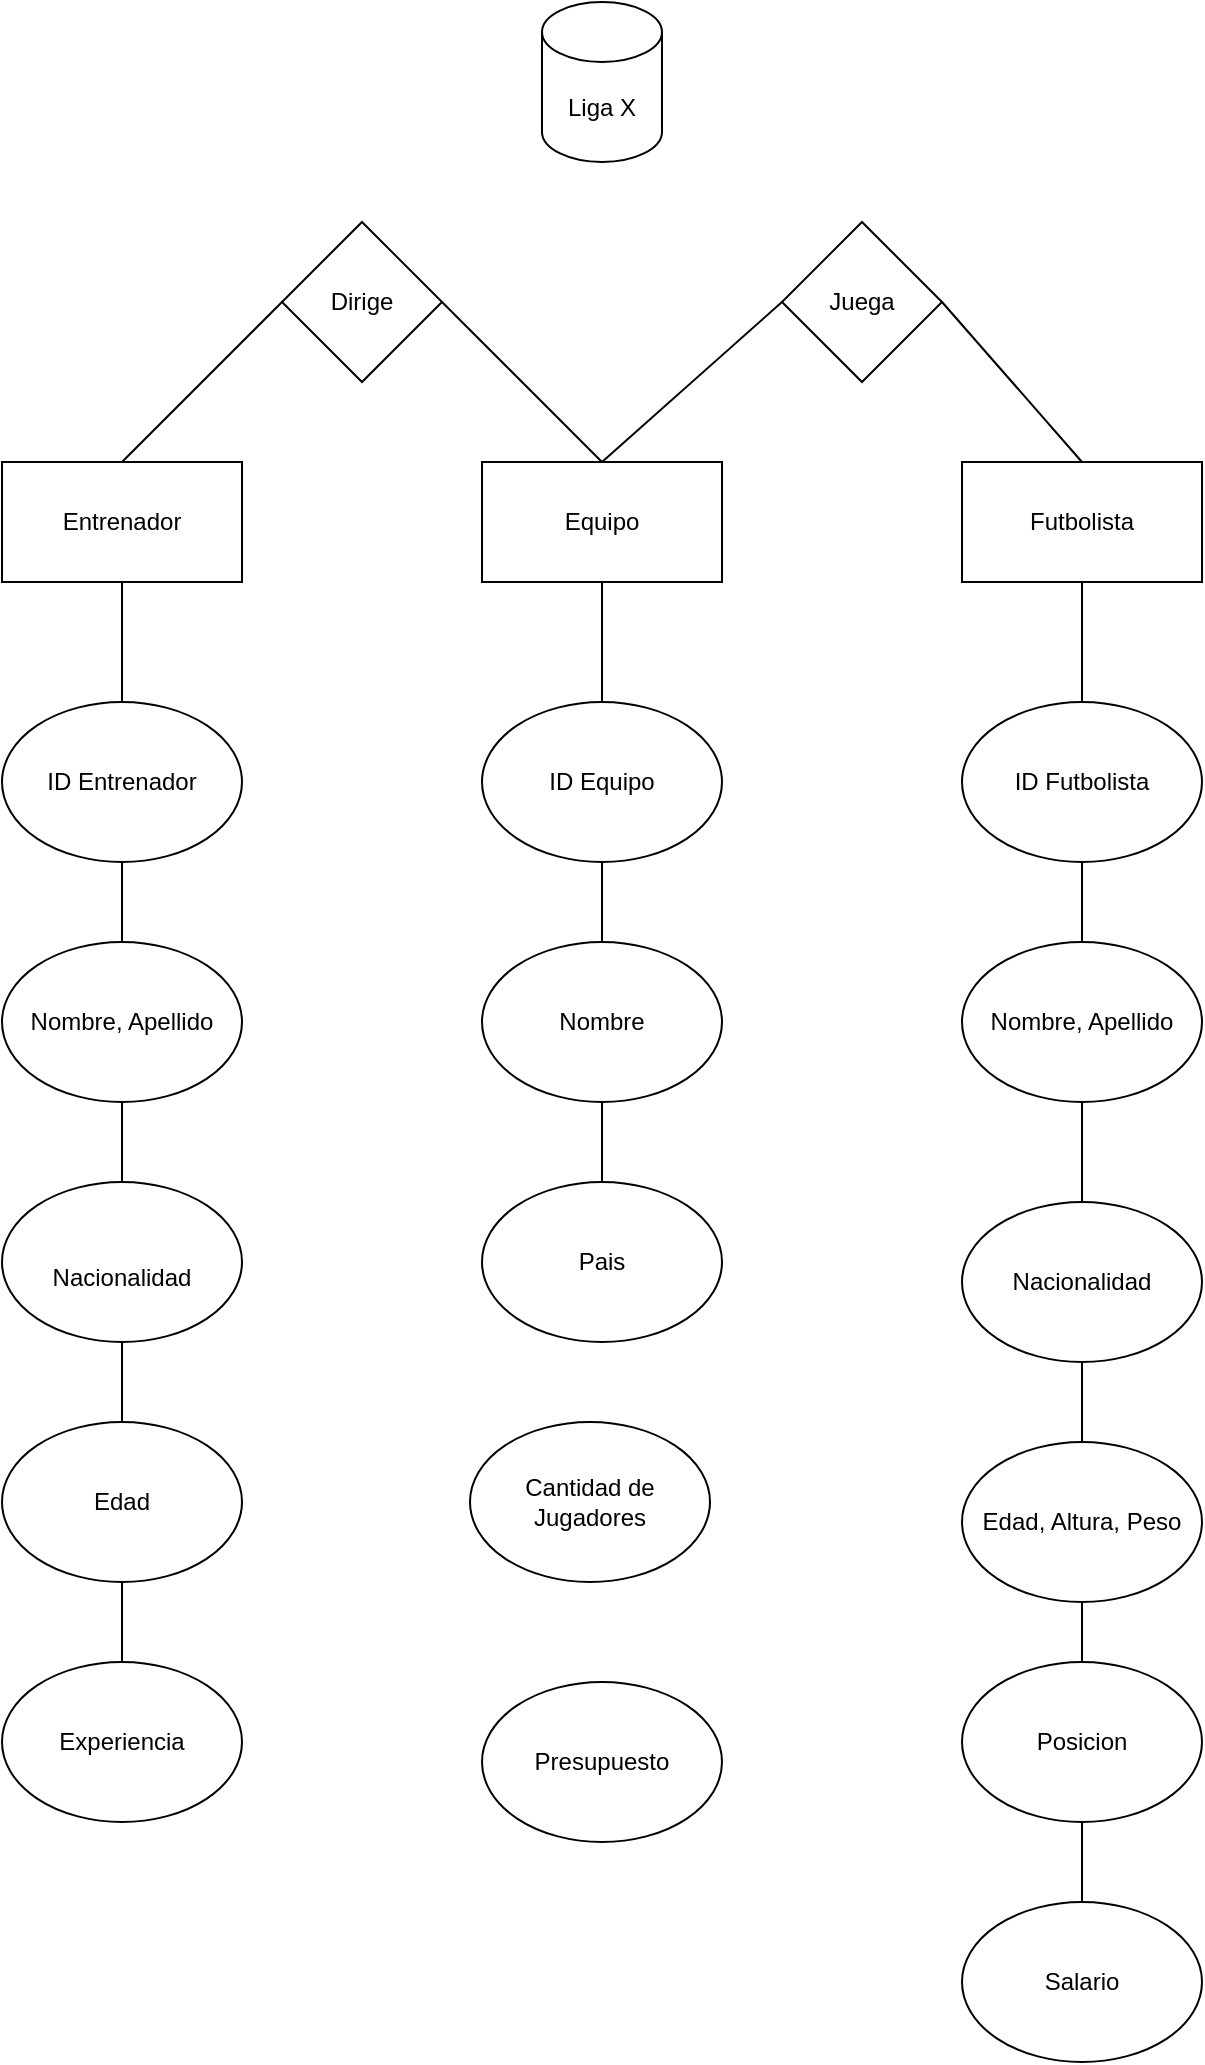 <mxfile version="26.0.4">
  <diagram name="Página-1" id="WpsichH79fqE3K5RFv31">
    <mxGraphModel dx="880" dy="468" grid="1" gridSize="10" guides="1" tooltips="1" connect="1" arrows="1" fold="1" page="1" pageScale="1" pageWidth="827" pageHeight="1169" math="0" shadow="0">
      <root>
        <mxCell id="0" />
        <mxCell id="1" parent="0" />
        <mxCell id="fINb82Qlww8rc7DmH0Zy-1" value="Entrenador" style="rounded=0;whiteSpace=wrap;html=1;" parent="1" vertex="1">
          <mxGeometry x="120" y="280" width="120" height="60" as="geometry" />
        </mxCell>
        <mxCell id="fINb82Qlww8rc7DmH0Zy-2" value="Equipo" style="rounded=0;whiteSpace=wrap;html=1;" parent="1" vertex="1">
          <mxGeometry x="360" y="280" width="120" height="60" as="geometry" />
        </mxCell>
        <mxCell id="fINb82Qlww8rc7DmH0Zy-3" value="Futbolista" style="rounded=0;whiteSpace=wrap;html=1;" parent="1" vertex="1">
          <mxGeometry x="600" y="280" width="120" height="60" as="geometry" />
        </mxCell>
        <mxCell id="fINb82Qlww8rc7DmH0Zy-4" value="ID Entrenador" style="ellipse;whiteSpace=wrap;html=1;" parent="1" vertex="1">
          <mxGeometry x="120" y="400" width="120" height="80" as="geometry" />
        </mxCell>
        <mxCell id="fINb82Qlww8rc7DmH0Zy-5" value="Nombre, Apellido" style="ellipse;whiteSpace=wrap;html=1;" parent="1" vertex="1">
          <mxGeometry x="120" y="520" width="120" height="80" as="geometry" />
        </mxCell>
        <mxCell id="fINb82Qlww8rc7DmH0Zy-6" value="ID Equipo" style="ellipse;whiteSpace=wrap;html=1;" parent="1" vertex="1">
          <mxGeometry x="360" y="400" width="120" height="80" as="geometry" />
        </mxCell>
        <mxCell id="fINb82Qlww8rc7DmH0Zy-7" value="Nombre" style="ellipse;whiteSpace=wrap;html=1;" parent="1" vertex="1">
          <mxGeometry x="360" y="520" width="120" height="80" as="geometry" />
        </mxCell>
        <mxCell id="fINb82Qlww8rc7DmH0Zy-8" value="ID Futbolista" style="ellipse;whiteSpace=wrap;html=1;" parent="1" vertex="1">
          <mxGeometry x="600" y="400" width="120" height="80" as="geometry" />
        </mxCell>
        <mxCell id="fINb82Qlww8rc7DmH0Zy-9" value="Nombre, Apellido" style="ellipse;whiteSpace=wrap;html=1;" parent="1" vertex="1">
          <mxGeometry x="600" y="520" width="120" height="80" as="geometry" />
        </mxCell>
        <mxCell id="fINb82Qlww8rc7DmH0Zy-10" value="&lt;br&gt;Nacionalidad" style="ellipse;whiteSpace=wrap;html=1;" parent="1" vertex="1">
          <mxGeometry x="120" y="640" width="120" height="80" as="geometry" />
        </mxCell>
        <mxCell id="fINb82Qlww8rc7DmH0Zy-11" value="Pais" style="ellipse;whiteSpace=wrap;html=1;" parent="1" vertex="1">
          <mxGeometry x="360" y="640" width="120" height="80" as="geometry" />
        </mxCell>
        <mxCell id="fINb82Qlww8rc7DmH0Zy-12" value="Nacionalidad" style="ellipse;whiteSpace=wrap;html=1;" parent="1" vertex="1">
          <mxGeometry x="600" y="650" width="120" height="80" as="geometry" />
        </mxCell>
        <mxCell id="fINb82Qlww8rc7DmH0Zy-20" value="" style="endArrow=none;html=1;rounded=0;entryX=0.5;entryY=1;entryDx=0;entryDy=0;exitX=0.5;exitY=0;exitDx=0;exitDy=0;" parent="1" source="fINb82Qlww8rc7DmH0Zy-4" target="fINb82Qlww8rc7DmH0Zy-1" edge="1">
          <mxGeometry width="50" height="50" relative="1" as="geometry">
            <mxPoint x="180" y="390" as="sourcePoint" />
            <mxPoint x="200" y="350" as="targetPoint" />
          </mxGeometry>
        </mxCell>
        <mxCell id="fINb82Qlww8rc7DmH0Zy-21" value="" style="endArrow=none;html=1;rounded=0;entryX=0.5;entryY=1;entryDx=0;entryDy=0;exitX=0.5;exitY=0;exitDx=0;exitDy=0;" parent="1" source="fINb82Qlww8rc7DmH0Zy-5" target="fINb82Qlww8rc7DmH0Zy-4" edge="1">
          <mxGeometry width="50" height="50" relative="1" as="geometry">
            <mxPoint x="160" y="520" as="sourcePoint" />
            <mxPoint x="210" y="470" as="targetPoint" />
          </mxGeometry>
        </mxCell>
        <mxCell id="fINb82Qlww8rc7DmH0Zy-22" value="" style="endArrow=none;html=1;rounded=0;entryX=0.5;entryY=1;entryDx=0;entryDy=0;exitX=0.5;exitY=0;exitDx=0;exitDy=0;" parent="1" source="fINb82Qlww8rc7DmH0Zy-10" target="fINb82Qlww8rc7DmH0Zy-5" edge="1">
          <mxGeometry width="50" height="50" relative="1" as="geometry">
            <mxPoint x="150" y="650" as="sourcePoint" />
            <mxPoint x="200" y="600" as="targetPoint" />
          </mxGeometry>
        </mxCell>
        <mxCell id="fINb82Qlww8rc7DmH0Zy-23" value="" style="endArrow=none;html=1;rounded=0;entryX=0.5;entryY=1;entryDx=0;entryDy=0;exitX=0.5;exitY=0;exitDx=0;exitDy=0;" parent="1" source="fINb82Qlww8rc7DmH0Zy-6" target="fINb82Qlww8rc7DmH0Zy-2" edge="1">
          <mxGeometry width="50" height="50" relative="1" as="geometry">
            <mxPoint x="390" y="400" as="sourcePoint" />
            <mxPoint x="440" y="350" as="targetPoint" />
          </mxGeometry>
        </mxCell>
        <mxCell id="fINb82Qlww8rc7DmH0Zy-24" value="" style="endArrow=none;html=1;rounded=0;entryX=0.5;entryY=1;entryDx=0;entryDy=0;exitX=0.5;exitY=0;exitDx=0;exitDy=0;" parent="1" source="fINb82Qlww8rc7DmH0Zy-7" target="fINb82Qlww8rc7DmH0Zy-6" edge="1">
          <mxGeometry width="50" height="50" relative="1" as="geometry">
            <mxPoint x="390" y="530" as="sourcePoint" />
            <mxPoint x="440" y="480" as="targetPoint" />
          </mxGeometry>
        </mxCell>
        <mxCell id="fINb82Qlww8rc7DmH0Zy-25" value="" style="endArrow=none;html=1;rounded=0;entryX=0.5;entryY=1;entryDx=0;entryDy=0;exitX=0.5;exitY=0;exitDx=0;exitDy=0;" parent="1" source="fINb82Qlww8rc7DmH0Zy-11" target="fINb82Qlww8rc7DmH0Zy-7" edge="1">
          <mxGeometry width="50" height="50" relative="1" as="geometry">
            <mxPoint x="390" y="650" as="sourcePoint" />
            <mxPoint x="440" y="600" as="targetPoint" />
          </mxGeometry>
        </mxCell>
        <mxCell id="fINb82Qlww8rc7DmH0Zy-26" value="" style="endArrow=none;html=1;rounded=0;entryX=0.5;entryY=1;entryDx=0;entryDy=0;exitX=0.5;exitY=0;exitDx=0;exitDy=0;" parent="1" source="fINb82Qlww8rc7DmH0Zy-8" target="fINb82Qlww8rc7DmH0Zy-3" edge="1">
          <mxGeometry width="50" height="50" relative="1" as="geometry">
            <mxPoint x="640" y="400" as="sourcePoint" />
            <mxPoint x="690" y="350" as="targetPoint" />
          </mxGeometry>
        </mxCell>
        <mxCell id="fINb82Qlww8rc7DmH0Zy-27" value="" style="endArrow=none;html=1;rounded=0;entryX=0.5;entryY=1;entryDx=0;entryDy=0;exitX=0.5;exitY=0;exitDx=0;exitDy=0;" parent="1" source="fINb82Qlww8rc7DmH0Zy-9" target="fINb82Qlww8rc7DmH0Zy-8" edge="1">
          <mxGeometry width="50" height="50" relative="1" as="geometry">
            <mxPoint x="630" y="530" as="sourcePoint" />
            <mxPoint x="660" y="490" as="targetPoint" />
          </mxGeometry>
        </mxCell>
        <mxCell id="fINb82Qlww8rc7DmH0Zy-28" value="" style="endArrow=none;html=1;rounded=0;entryX=0.5;entryY=1;entryDx=0;entryDy=0;exitX=0.5;exitY=0;exitDx=0;exitDy=0;" parent="1" source="fINb82Qlww8rc7DmH0Zy-12" target="fINb82Qlww8rc7DmH0Zy-9" edge="1">
          <mxGeometry width="50" height="50" relative="1" as="geometry">
            <mxPoint x="640" y="650" as="sourcePoint" />
            <mxPoint x="690" y="600" as="targetPoint" />
          </mxGeometry>
        </mxCell>
        <mxCell id="fINb82Qlww8rc7DmH0Zy-31" value="Dirige" style="rhombus;whiteSpace=wrap;html=1;" parent="1" vertex="1">
          <mxGeometry x="260" y="160" width="80" height="80" as="geometry" />
        </mxCell>
        <mxCell id="fINb82Qlww8rc7DmH0Zy-32" value="Juega" style="rhombus;whiteSpace=wrap;html=1;" parent="1" vertex="1">
          <mxGeometry x="510" y="160" width="80" height="80" as="geometry" />
        </mxCell>
        <mxCell id="fINb82Qlww8rc7DmH0Zy-35" value="" style="endArrow=none;html=1;rounded=0;entryX=1;entryY=0.5;entryDx=0;entryDy=0;exitX=0.5;exitY=0;exitDx=0;exitDy=0;" parent="1" source="fINb82Qlww8rc7DmH0Zy-3" target="fINb82Qlww8rc7DmH0Zy-32" edge="1">
          <mxGeometry width="50" height="50" relative="1" as="geometry">
            <mxPoint x="610" y="270" as="sourcePoint" />
            <mxPoint x="660" y="220" as="targetPoint" />
          </mxGeometry>
        </mxCell>
        <mxCell id="fINb82Qlww8rc7DmH0Zy-36" value="" style="endArrow=none;html=1;rounded=0;entryX=0;entryY=0.5;entryDx=0;entryDy=0;exitX=0.5;exitY=0;exitDx=0;exitDy=0;" parent="1" source="fINb82Qlww8rc7DmH0Zy-2" target="fINb82Qlww8rc7DmH0Zy-32" edge="1">
          <mxGeometry width="50" height="50" relative="1" as="geometry">
            <mxPoint x="460" y="280" as="sourcePoint" />
            <mxPoint x="510" y="230" as="targetPoint" />
          </mxGeometry>
        </mxCell>
        <mxCell id="fINb82Qlww8rc7DmH0Zy-37" value="" style="endArrow=none;html=1;rounded=0;entryX=1;entryY=0.5;entryDx=0;entryDy=0;exitX=0.5;exitY=0;exitDx=0;exitDy=0;" parent="1" source="fINb82Qlww8rc7DmH0Zy-2" target="fINb82Qlww8rc7DmH0Zy-31" edge="1">
          <mxGeometry width="50" height="50" relative="1" as="geometry">
            <mxPoint x="320" y="300" as="sourcePoint" />
            <mxPoint x="370" y="250" as="targetPoint" />
          </mxGeometry>
        </mxCell>
        <mxCell id="fINb82Qlww8rc7DmH0Zy-38" value="" style="endArrow=none;html=1;rounded=0;exitX=0.5;exitY=0;exitDx=0;exitDy=0;entryX=0;entryY=0.5;entryDx=0;entryDy=0;" parent="1" source="fINb82Qlww8rc7DmH0Zy-1" target="fINb82Qlww8rc7DmH0Zy-31" edge="1">
          <mxGeometry width="50" height="50" relative="1" as="geometry">
            <mxPoint x="180" y="250" as="sourcePoint" />
            <mxPoint x="250" y="200" as="targetPoint" />
          </mxGeometry>
        </mxCell>
        <mxCell id="fINb82Qlww8rc7DmH0Zy-39" value="Liga X" style="shape=cylinder3;whiteSpace=wrap;html=1;boundedLbl=1;backgroundOutline=1;size=15;" parent="1" vertex="1">
          <mxGeometry x="390" y="50" width="60" height="80" as="geometry" />
        </mxCell>
        <mxCell id="fINb82Qlww8rc7DmH0Zy-42" value="Edad" style="ellipse;whiteSpace=wrap;html=1;" parent="1" vertex="1">
          <mxGeometry x="120" y="760" width="120" height="80" as="geometry" />
        </mxCell>
        <mxCell id="fINb82Qlww8rc7DmH0Zy-43" value="" style="endArrow=none;html=1;rounded=0;entryX=0.5;entryY=1;entryDx=0;entryDy=0;" parent="1" source="fINb82Qlww8rc7DmH0Zy-42" target="fINb82Qlww8rc7DmH0Zy-10" edge="1">
          <mxGeometry width="50" height="50" relative="1" as="geometry">
            <mxPoint x="220" y="780" as="sourcePoint" />
            <mxPoint x="270" y="730" as="targetPoint" />
          </mxGeometry>
        </mxCell>
        <mxCell id="fINb82Qlww8rc7DmH0Zy-44" value="Experiencia" style="ellipse;whiteSpace=wrap;html=1;" parent="1" vertex="1">
          <mxGeometry x="120" y="880" width="120" height="80" as="geometry" />
        </mxCell>
        <mxCell id="fINb82Qlww8rc7DmH0Zy-45" value="" style="endArrow=none;html=1;rounded=0;entryX=0.5;entryY=1;entryDx=0;entryDy=0;exitX=0.5;exitY=0;exitDx=0;exitDy=0;" parent="1" source="fINb82Qlww8rc7DmH0Zy-44" target="fINb82Qlww8rc7DmH0Zy-42" edge="1">
          <mxGeometry width="50" height="50" relative="1" as="geometry">
            <mxPoint x="120" y="890" as="sourcePoint" />
            <mxPoint x="170" y="840" as="targetPoint" />
          </mxGeometry>
        </mxCell>
        <mxCell id="fINb82Qlww8rc7DmH0Zy-46" value="Edad, Altura, Peso" style="ellipse;whiteSpace=wrap;html=1;" parent="1" vertex="1">
          <mxGeometry x="600" y="770" width="120" height="80" as="geometry" />
        </mxCell>
        <mxCell id="fINb82Qlww8rc7DmH0Zy-47" value="" style="endArrow=none;html=1;rounded=0;entryX=0.5;entryY=1;entryDx=0;entryDy=0;" parent="1" source="fINb82Qlww8rc7DmH0Zy-46" target="fINb82Qlww8rc7DmH0Zy-12" edge="1">
          <mxGeometry width="50" height="50" relative="1" as="geometry">
            <mxPoint x="550" y="790" as="sourcePoint" />
            <mxPoint x="600" y="740" as="targetPoint" />
          </mxGeometry>
        </mxCell>
        <mxCell id="fINb82Qlww8rc7DmH0Zy-48" value="Posicion" style="ellipse;whiteSpace=wrap;html=1;" parent="1" vertex="1">
          <mxGeometry x="600" y="880" width="120" height="80" as="geometry" />
        </mxCell>
        <mxCell id="fINb82Qlww8rc7DmH0Zy-49" value="" style="endArrow=none;html=1;rounded=0;entryX=0.5;entryY=1;entryDx=0;entryDy=0;" parent="1" source="fINb82Qlww8rc7DmH0Zy-48" target="fINb82Qlww8rc7DmH0Zy-46" edge="1">
          <mxGeometry width="50" height="50" relative="1" as="geometry">
            <mxPoint x="540" y="900" as="sourcePoint" />
            <mxPoint x="590" y="850" as="targetPoint" />
          </mxGeometry>
        </mxCell>
        <mxCell id="fINb82Qlww8rc7DmH0Zy-50" value="Salario" style="ellipse;whiteSpace=wrap;html=1;" parent="1" vertex="1">
          <mxGeometry x="600" y="1000" width="120" height="80" as="geometry" />
        </mxCell>
        <mxCell id="fINb82Qlww8rc7DmH0Zy-51" value="" style="endArrow=none;html=1;rounded=0;entryX=0.5;entryY=1;entryDx=0;entryDy=0;" parent="1" source="fINb82Qlww8rc7DmH0Zy-50" target="fINb82Qlww8rc7DmH0Zy-48" edge="1">
          <mxGeometry width="50" height="50" relative="1" as="geometry">
            <mxPoint x="560" y="1020" as="sourcePoint" />
            <mxPoint x="610" y="970" as="targetPoint" />
          </mxGeometry>
        </mxCell>
        <mxCell id="dprr_PmUhAxvtGFMnwgZ-22" value="Cantidad de Jugadores" style="ellipse;whiteSpace=wrap;html=1;" parent="1" vertex="1">
          <mxGeometry x="354" y="760" width="120" height="80" as="geometry" />
        </mxCell>
        <mxCell id="dprr_PmUhAxvtGFMnwgZ-23" value="Presupuesto" style="ellipse;whiteSpace=wrap;html=1;" parent="1" vertex="1">
          <mxGeometry x="360" y="890" width="120" height="80" as="geometry" />
        </mxCell>
      </root>
    </mxGraphModel>
  </diagram>
</mxfile>
